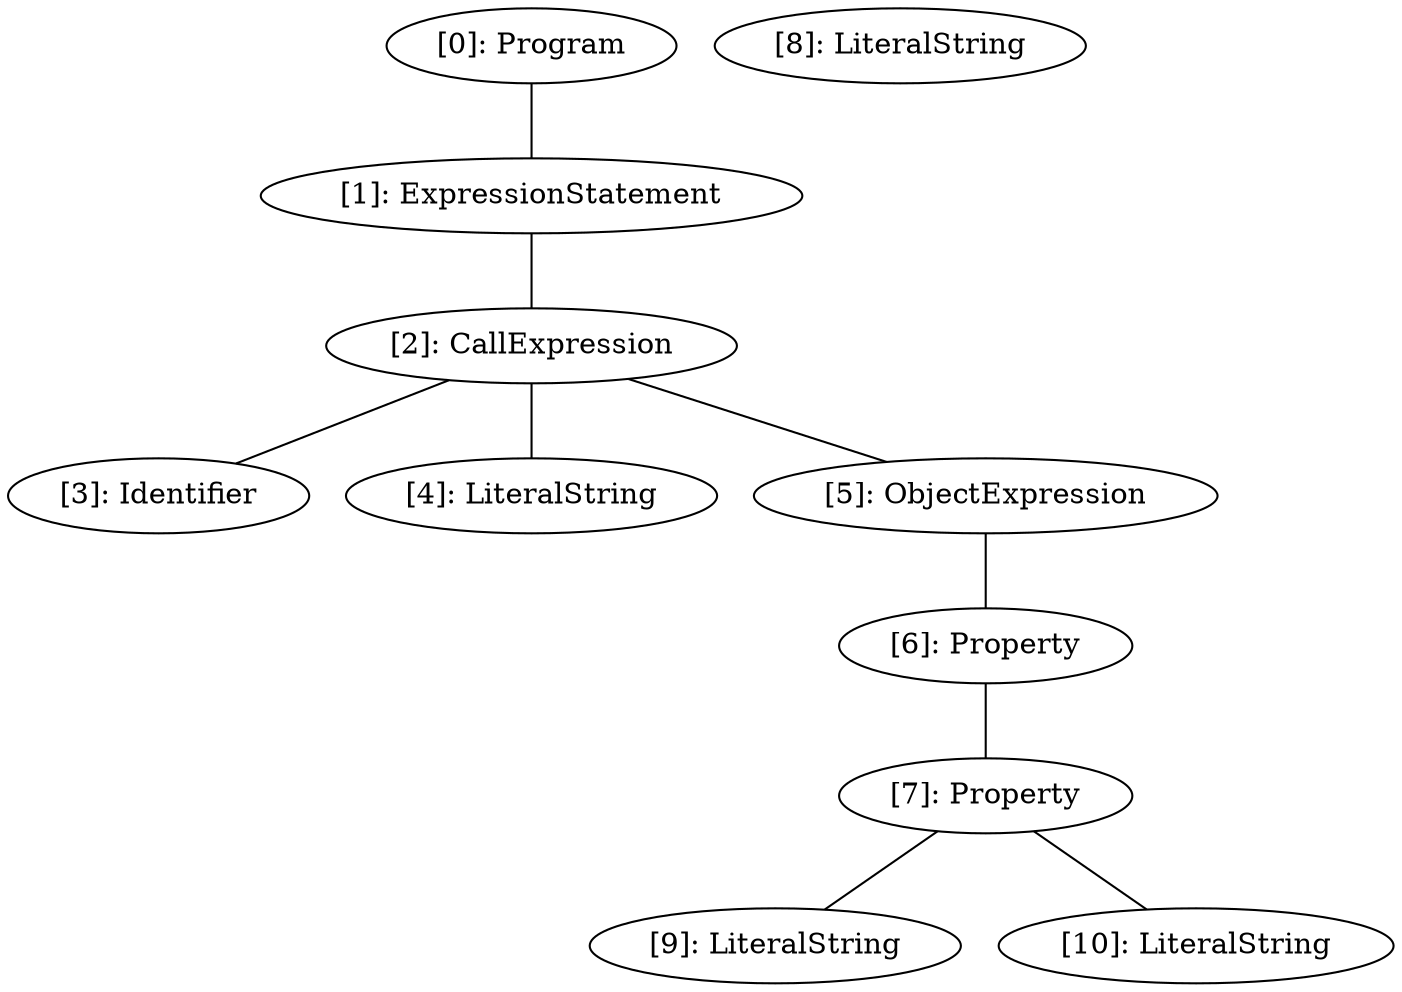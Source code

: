 // Result
graph {
	0 [label="[0]: Program"]
	1 [label="[1]: ExpressionStatement"]
	2 [label="[2]: CallExpression"]
	3 [label="[3]: Identifier"]
	4 [label="[4]: LiteralString"]
	5 [label="[5]: ObjectExpression"]
	6 [label="[6]: Property"]
	7 [label="[7]: Property"]
	8 [label="[8]: LiteralString"]
	9 [label="[9]: LiteralString"]
	10 [label="[10]: LiteralString"]
	0 -- 1
	1 -- 2
	2 -- 3
	2 -- 4
	2 -- 5
	5 -- 6
	6 -- 7
	7 -- 9
	7 -- 10
}
